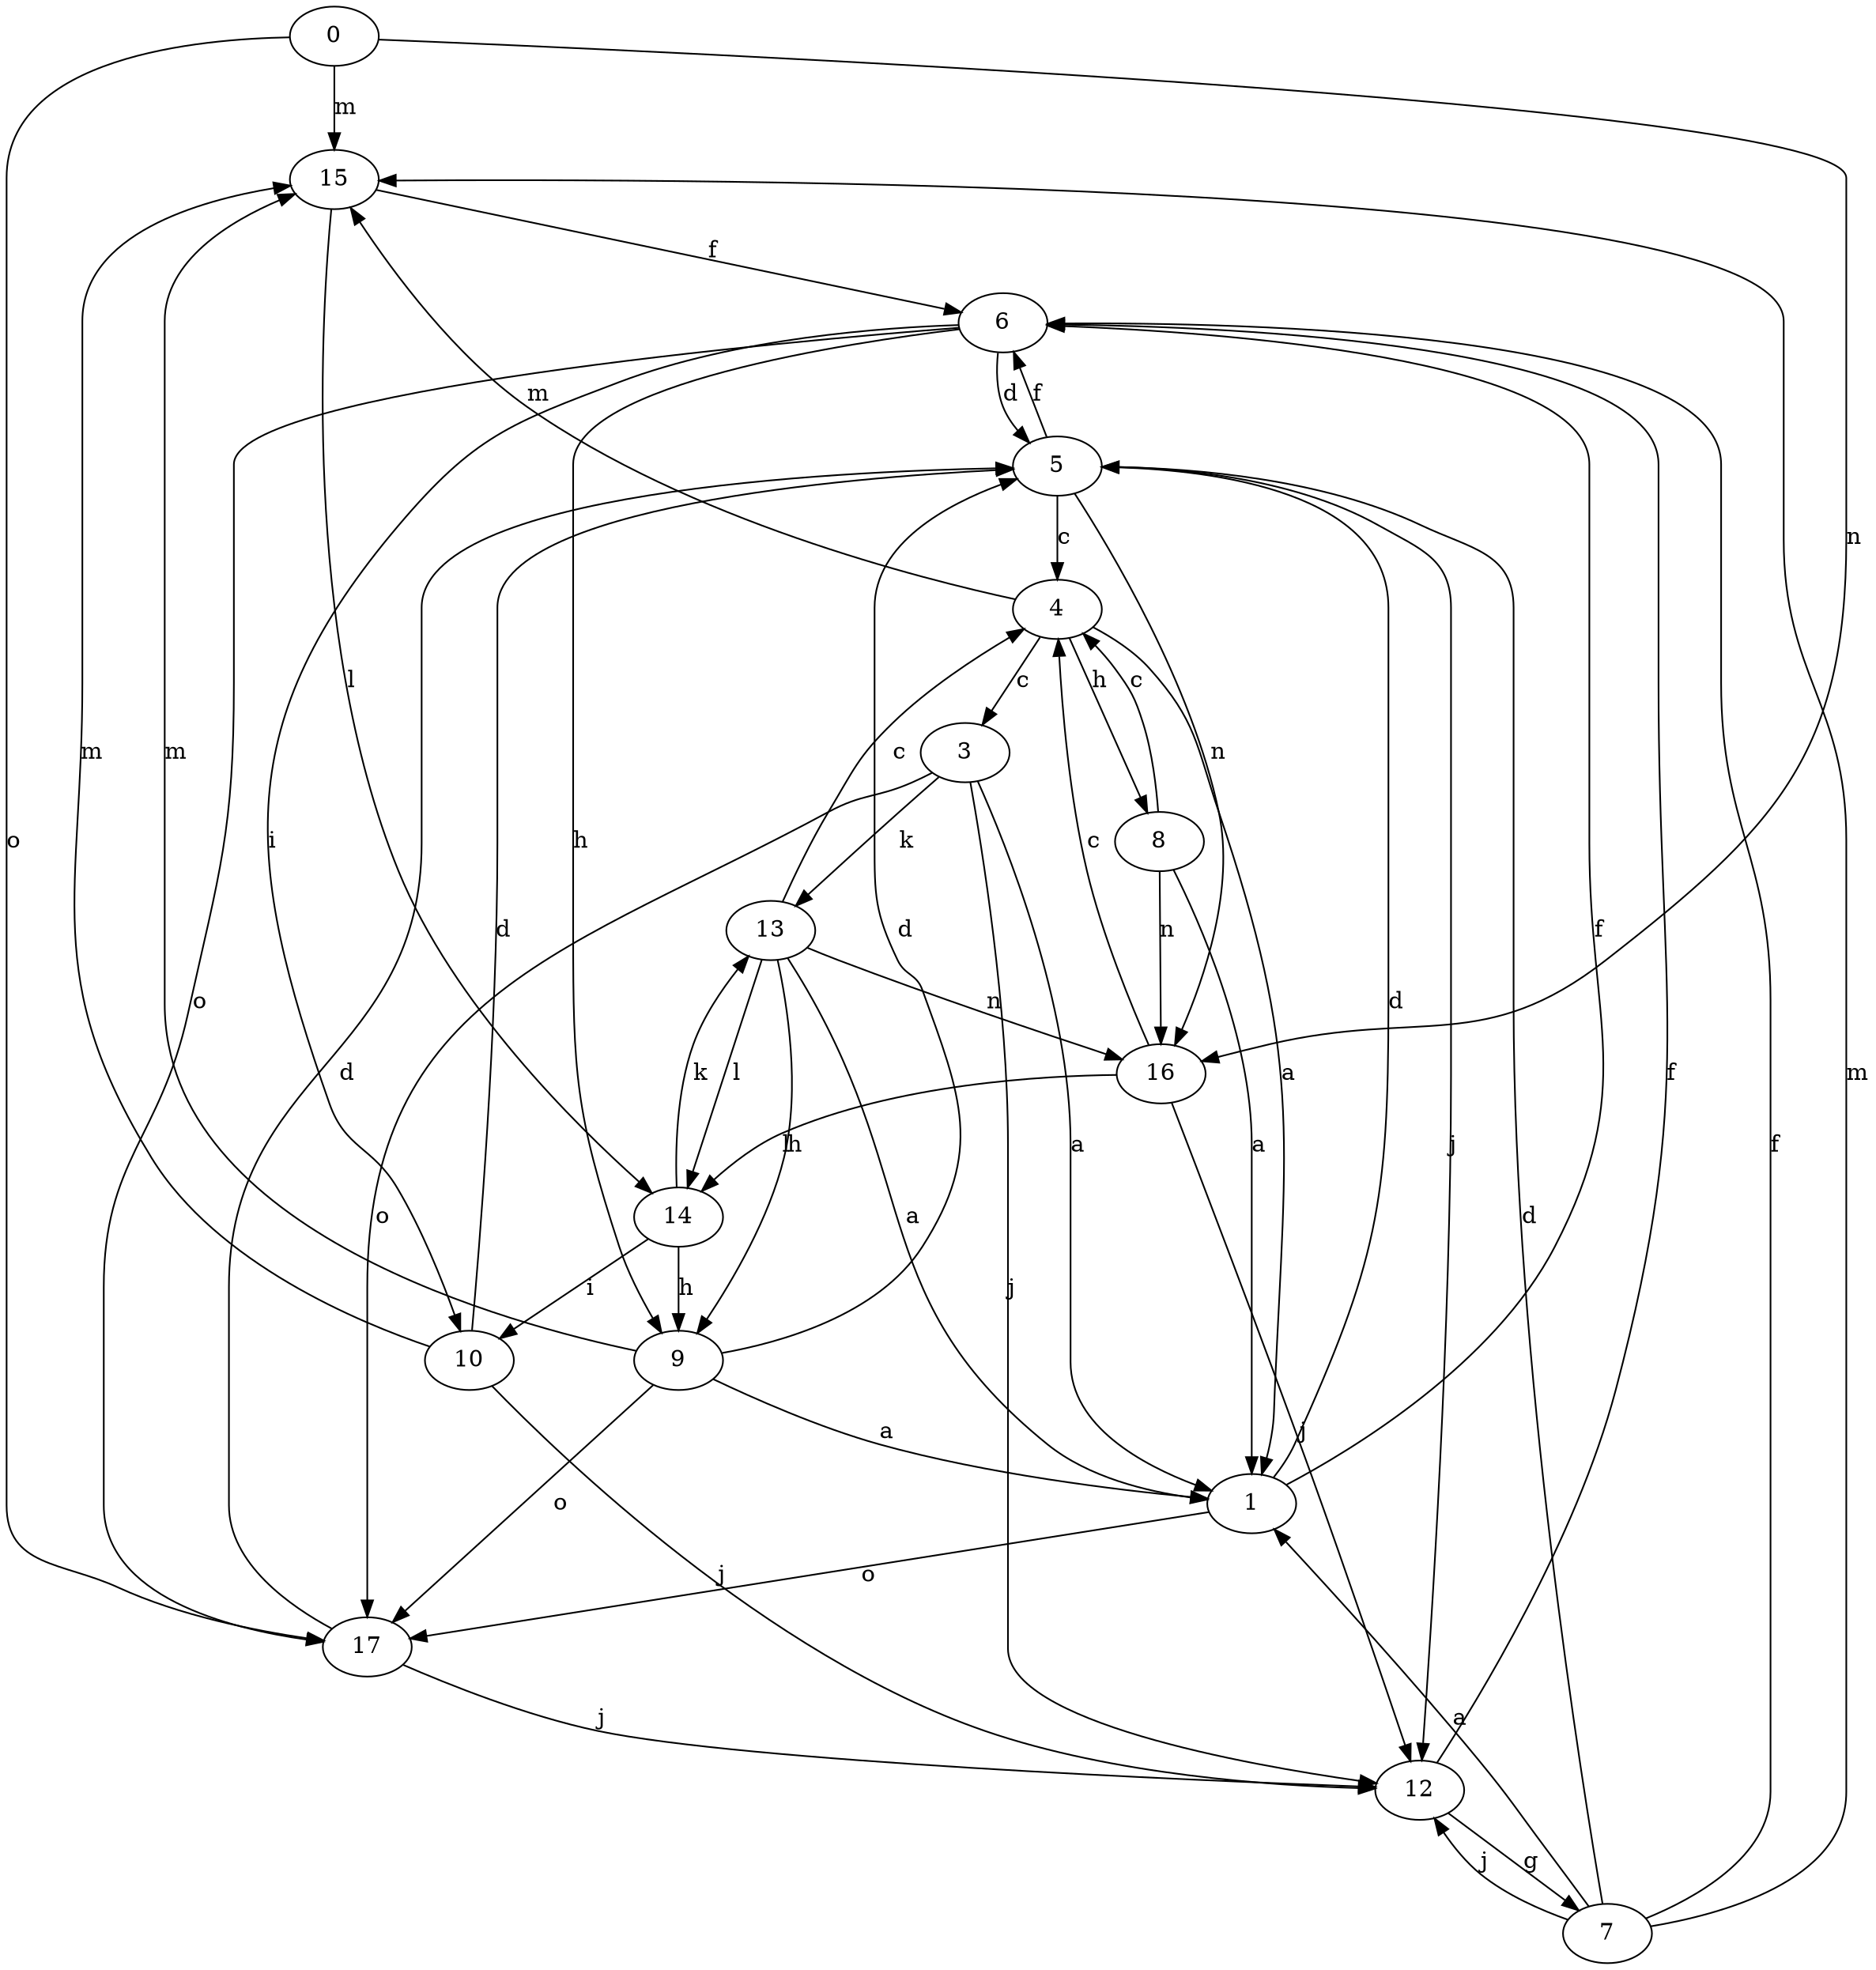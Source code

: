 strict digraph  {
0;
1;
3;
4;
5;
6;
7;
8;
9;
10;
12;
13;
14;
15;
16;
17;
0 -> 15  [label=m];
0 -> 16  [label=n];
0 -> 17  [label=o];
1 -> 5  [label=d];
1 -> 6  [label=f];
1 -> 17  [label=o];
3 -> 1  [label=a];
3 -> 12  [label=j];
3 -> 13  [label=k];
3 -> 17  [label=o];
4 -> 1  [label=a];
4 -> 3  [label=c];
4 -> 8  [label=h];
4 -> 15  [label=m];
5 -> 4  [label=c];
5 -> 6  [label=f];
5 -> 12  [label=j];
5 -> 16  [label=n];
6 -> 5  [label=d];
6 -> 9  [label=h];
6 -> 10  [label=i];
6 -> 17  [label=o];
7 -> 1  [label=a];
7 -> 5  [label=d];
7 -> 6  [label=f];
7 -> 12  [label=j];
7 -> 15  [label=m];
8 -> 1  [label=a];
8 -> 4  [label=c];
8 -> 16  [label=n];
9 -> 1  [label=a];
9 -> 5  [label=d];
9 -> 15  [label=m];
9 -> 17  [label=o];
10 -> 5  [label=d];
10 -> 12  [label=j];
10 -> 15  [label=m];
12 -> 6  [label=f];
12 -> 7  [label=g];
13 -> 1  [label=a];
13 -> 4  [label=c];
13 -> 9  [label=h];
13 -> 14  [label=l];
13 -> 16  [label=n];
14 -> 9  [label=h];
14 -> 10  [label=i];
14 -> 13  [label=k];
15 -> 6  [label=f];
15 -> 14  [label=l];
16 -> 4  [label=c];
16 -> 12  [label=j];
16 -> 14  [label=l];
17 -> 5  [label=d];
17 -> 12  [label=j];
}
